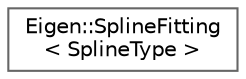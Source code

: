 digraph "类继承关系图"
{
 // LATEX_PDF_SIZE
  bgcolor="transparent";
  edge [fontname=Helvetica,fontsize=10,labelfontname=Helvetica,labelfontsize=10];
  node [fontname=Helvetica,fontsize=10,shape=box,height=0.2,width=0.4];
  rankdir="LR";
  Node0 [id="Node000000",label="Eigen::SplineFitting\l\< SplineType \>",height=0.2,width=0.4,color="grey40", fillcolor="white", style="filled",URL="$struct_eigen_1_1_spline_fitting.html",tooltip="Spline fitting methods."];
}
